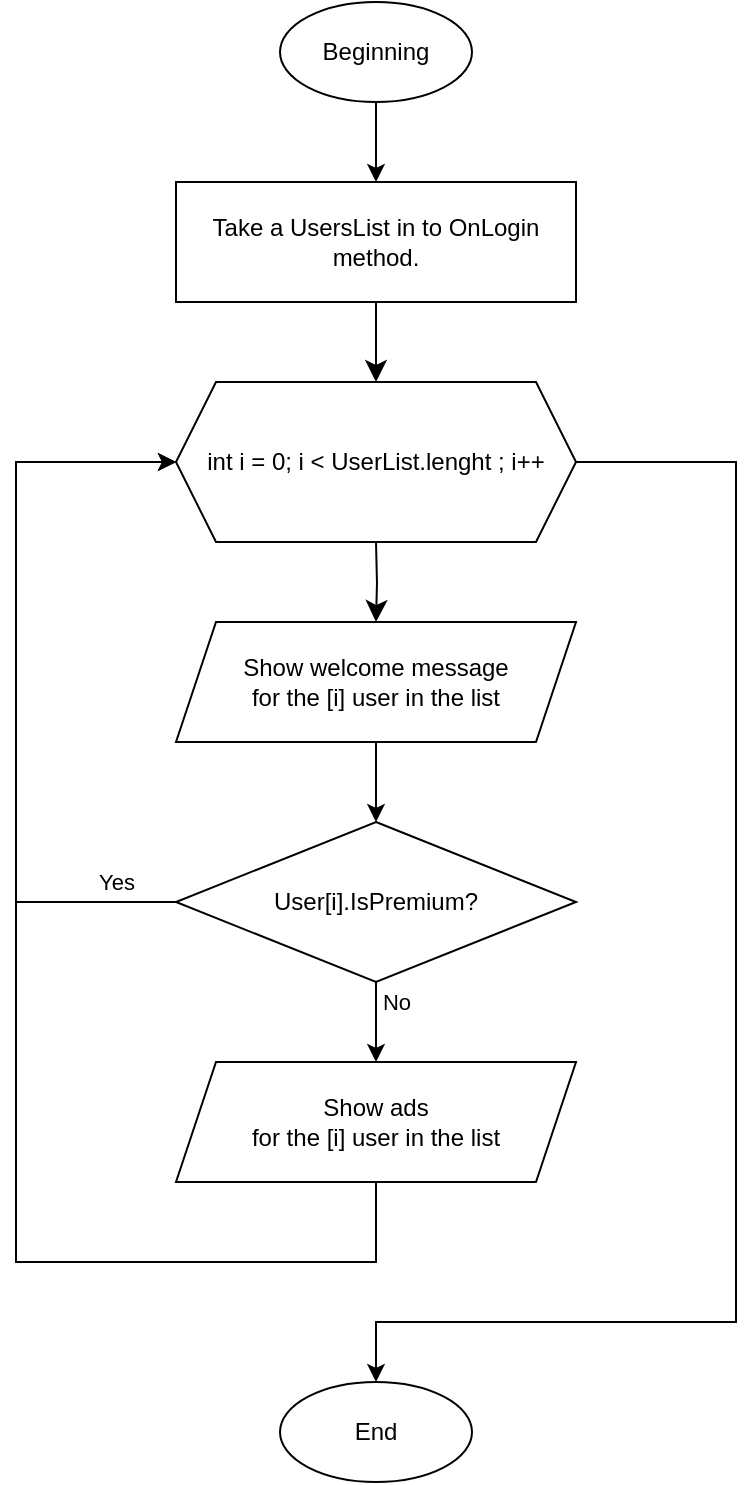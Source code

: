<mxfile version="21.3.0" type="github">
  <diagram id="C5RBs43oDa-KdzZeNtuy" name="Page-1">
    <mxGraphModel dx="1912" dy="1032" grid="1" gridSize="10" guides="1" tooltips="1" connect="1" arrows="1" fold="1" page="1" pageScale="1" pageWidth="827" pageHeight="1169" math="0" shadow="0">
      <root>
        <mxCell id="WIyWlLk6GJQsqaUBKTNV-0" />
        <mxCell id="WIyWlLk6GJQsqaUBKTNV-1" parent="WIyWlLk6GJQsqaUBKTNV-0" />
        <mxCell id="WIyWlLk6GJQsqaUBKTNV-2" value="" style="rounded=0;html=1;jettySize=auto;orthogonalLoop=1;fontSize=11;endArrow=classic;endFill=1;endSize=8;strokeWidth=1;shadow=0;labelBackgroundColor=default;edgeStyle=orthogonalEdgeStyle;startFill=0;" parent="WIyWlLk6GJQsqaUBKTNV-1" edge="1">
          <mxGeometry relative="1" as="geometry">
            <mxPoint x="210" y="190" as="sourcePoint" />
            <mxPoint x="210.0" y="240" as="targetPoint" />
          </mxGeometry>
        </mxCell>
        <mxCell id="WIyWlLk6GJQsqaUBKTNV-4" value="" style="rounded=0;html=1;jettySize=auto;orthogonalLoop=1;fontSize=11;endArrow=classic;endFill=1;endSize=8;strokeWidth=1;shadow=0;labelBackgroundColor=default;edgeStyle=orthogonalEdgeStyle;startFill=0;" parent="WIyWlLk6GJQsqaUBKTNV-1" edge="1">
          <mxGeometry y="20" relative="1" as="geometry">
            <mxPoint as="offset" />
            <mxPoint x="210" y="320" as="sourcePoint" />
            <mxPoint x="210.0" y="360.0" as="targetPoint" />
          </mxGeometry>
        </mxCell>
        <mxCell id="7-ifbfS82pvWHVfPcbau-23" style="edgeStyle=orthogonalEdgeStyle;shape=connector;rounded=0;orthogonalLoop=1;jettySize=auto;html=1;entryX=0.5;entryY=0;entryDx=0;entryDy=0;labelBackgroundColor=default;strokeColor=default;fontFamily=Helvetica;fontSize=11;fontColor=default;startFill=0;endArrow=classic;" edge="1" parent="WIyWlLk6GJQsqaUBKTNV-1" source="7-ifbfS82pvWHVfPcbau-0" target="7-ifbfS82pvWHVfPcbau-3">
          <mxGeometry relative="1" as="geometry" />
        </mxCell>
        <mxCell id="7-ifbfS82pvWHVfPcbau-0" value="Beginning" style="ellipse;whiteSpace=wrap;html=1;" vertex="1" parent="WIyWlLk6GJQsqaUBKTNV-1">
          <mxGeometry x="162" y="50" width="96" height="50" as="geometry" />
        </mxCell>
        <mxCell id="7-ifbfS82pvWHVfPcbau-3" value="Take a UsersList in to OnLogin method. " style="rounded=0;whiteSpace=wrap;html=1;" vertex="1" parent="WIyWlLk6GJQsqaUBKTNV-1">
          <mxGeometry x="110" y="140" width="200" height="60" as="geometry" />
        </mxCell>
        <mxCell id="7-ifbfS82pvWHVfPcbau-4" value="End" style="ellipse;whiteSpace=wrap;html=1;" vertex="1" parent="WIyWlLk6GJQsqaUBKTNV-1">
          <mxGeometry x="162" y="740" width="96" height="50" as="geometry" />
        </mxCell>
        <mxCell id="7-ifbfS82pvWHVfPcbau-7" style="edgeStyle=orthogonalEdgeStyle;rounded=0;orthogonalLoop=1;jettySize=auto;html=1;entryX=0.5;entryY=0;entryDx=0;entryDy=0;" edge="1" parent="WIyWlLk6GJQsqaUBKTNV-1" source="7-ifbfS82pvWHVfPcbau-5" target="7-ifbfS82pvWHVfPcbau-4">
          <mxGeometry relative="1" as="geometry">
            <mxPoint x="510" y="580" as="targetPoint" />
            <Array as="points">
              <mxPoint x="390" y="280" />
              <mxPoint x="390" y="710" />
              <mxPoint x="210" y="710" />
            </Array>
          </mxGeometry>
        </mxCell>
        <mxCell id="7-ifbfS82pvWHVfPcbau-5" value="int i = 0; i &amp;lt; UserList.lenght ; i++" style="shape=hexagon;perimeter=hexagonPerimeter2;whiteSpace=wrap;html=1;fixedSize=1;" vertex="1" parent="WIyWlLk6GJQsqaUBKTNV-1">
          <mxGeometry x="110" y="240" width="200" height="80" as="geometry" />
        </mxCell>
        <mxCell id="7-ifbfS82pvWHVfPcbau-13" value="" style="edgeStyle=orthogonalEdgeStyle;rounded=0;orthogonalLoop=1;jettySize=auto;html=1;startFill=0;" edge="1" parent="WIyWlLk6GJQsqaUBKTNV-1" source="7-ifbfS82pvWHVfPcbau-11" target="7-ifbfS82pvWHVfPcbau-12">
          <mxGeometry relative="1" as="geometry" />
        </mxCell>
        <mxCell id="7-ifbfS82pvWHVfPcbau-11" value="&lt;div&gt;Show welcome message&lt;/div&gt;&lt;div&gt;for the [i] user in the list&lt;/div&gt;" style="shape=parallelogram;perimeter=parallelogramPerimeter;whiteSpace=wrap;html=1;fixedSize=1;" vertex="1" parent="WIyWlLk6GJQsqaUBKTNV-1">
          <mxGeometry x="110" y="360" width="200" height="60" as="geometry" />
        </mxCell>
        <mxCell id="7-ifbfS82pvWHVfPcbau-12" value="User[i].IsPremium?" style="rhombus;whiteSpace=wrap;html=1;" vertex="1" parent="WIyWlLk6GJQsqaUBKTNV-1">
          <mxGeometry x="110" y="460" width="200" height="80" as="geometry" />
        </mxCell>
        <mxCell id="7-ifbfS82pvWHVfPcbau-17" value="" style="endArrow=classic;html=1;rounded=0;labelBackgroundColor=default;strokeColor=default;fontFamily=Helvetica;fontSize=11;fontColor=default;shape=connector;exitX=0.5;exitY=1;exitDx=0;exitDy=0;" edge="1" parent="WIyWlLk6GJQsqaUBKTNV-1" source="7-ifbfS82pvWHVfPcbau-12">
          <mxGeometry relative="1" as="geometry">
            <mxPoint x="180" y="390" as="sourcePoint" />
            <mxPoint x="210" y="580" as="targetPoint" />
          </mxGeometry>
        </mxCell>
        <mxCell id="7-ifbfS82pvWHVfPcbau-18" value="No" style="edgeLabel;resizable=0;html=1;align=center;verticalAlign=middle;fontFamily=Helvetica;fontSize=11;fontColor=default;" connectable="0" vertex="1" parent="7-ifbfS82pvWHVfPcbau-17">
          <mxGeometry relative="1" as="geometry">
            <mxPoint x="10" y="-10" as="offset" />
          </mxGeometry>
        </mxCell>
        <mxCell id="7-ifbfS82pvWHVfPcbau-19" value="" style="endArrow=classic;html=1;rounded=0;labelBackgroundColor=default;strokeColor=default;fontFamily=Helvetica;fontSize=11;fontColor=default;shape=connector;exitX=0;exitY=0.5;exitDx=0;exitDy=0;entryX=0;entryY=0.5;entryDx=0;entryDy=0;" edge="1" parent="WIyWlLk6GJQsqaUBKTNV-1" source="7-ifbfS82pvWHVfPcbau-12" target="7-ifbfS82pvWHVfPcbau-5">
          <mxGeometry relative="1" as="geometry">
            <mxPoint x="180" y="420" as="sourcePoint" />
            <mxPoint x="50" y="500" as="targetPoint" />
            <Array as="points">
              <mxPoint x="30" y="500" />
              <mxPoint x="30" y="390" />
              <mxPoint x="30" y="280" />
            </Array>
          </mxGeometry>
        </mxCell>
        <mxCell id="7-ifbfS82pvWHVfPcbau-20" value="Yes" style="edgeLabel;resizable=0;html=1;align=center;verticalAlign=middle;fontFamily=Helvetica;fontSize=11;fontColor=default;" connectable="0" vertex="1" parent="7-ifbfS82pvWHVfPcbau-19">
          <mxGeometry relative="1" as="geometry">
            <mxPoint x="50" y="100" as="offset" />
          </mxGeometry>
        </mxCell>
        <mxCell id="7-ifbfS82pvWHVfPcbau-22" style="edgeStyle=orthogonalEdgeStyle;shape=connector;rounded=0;orthogonalLoop=1;jettySize=auto;html=1;labelBackgroundColor=default;strokeColor=default;fontFamily=Helvetica;fontSize=11;fontColor=default;startFill=0;endArrow=classic;entryX=0;entryY=0.5;entryDx=0;entryDy=0;" edge="1" parent="WIyWlLk6GJQsqaUBKTNV-1" source="7-ifbfS82pvWHVfPcbau-21" target="7-ifbfS82pvWHVfPcbau-5">
          <mxGeometry relative="1" as="geometry">
            <mxPoint x="30" y="500" as="targetPoint" />
            <Array as="points">
              <mxPoint x="210" y="680" />
              <mxPoint x="30" y="680" />
              <mxPoint x="30" y="280" />
            </Array>
          </mxGeometry>
        </mxCell>
        <mxCell id="7-ifbfS82pvWHVfPcbau-21" value="&lt;div&gt;Show ads&lt;/div&gt;&lt;div&gt;for the [i] user in the list&lt;/div&gt;" style="shape=parallelogram;perimeter=parallelogramPerimeter;whiteSpace=wrap;html=1;fixedSize=1;" vertex="1" parent="WIyWlLk6GJQsqaUBKTNV-1">
          <mxGeometry x="110" y="580" width="200" height="60" as="geometry" />
        </mxCell>
      </root>
    </mxGraphModel>
  </diagram>
</mxfile>
